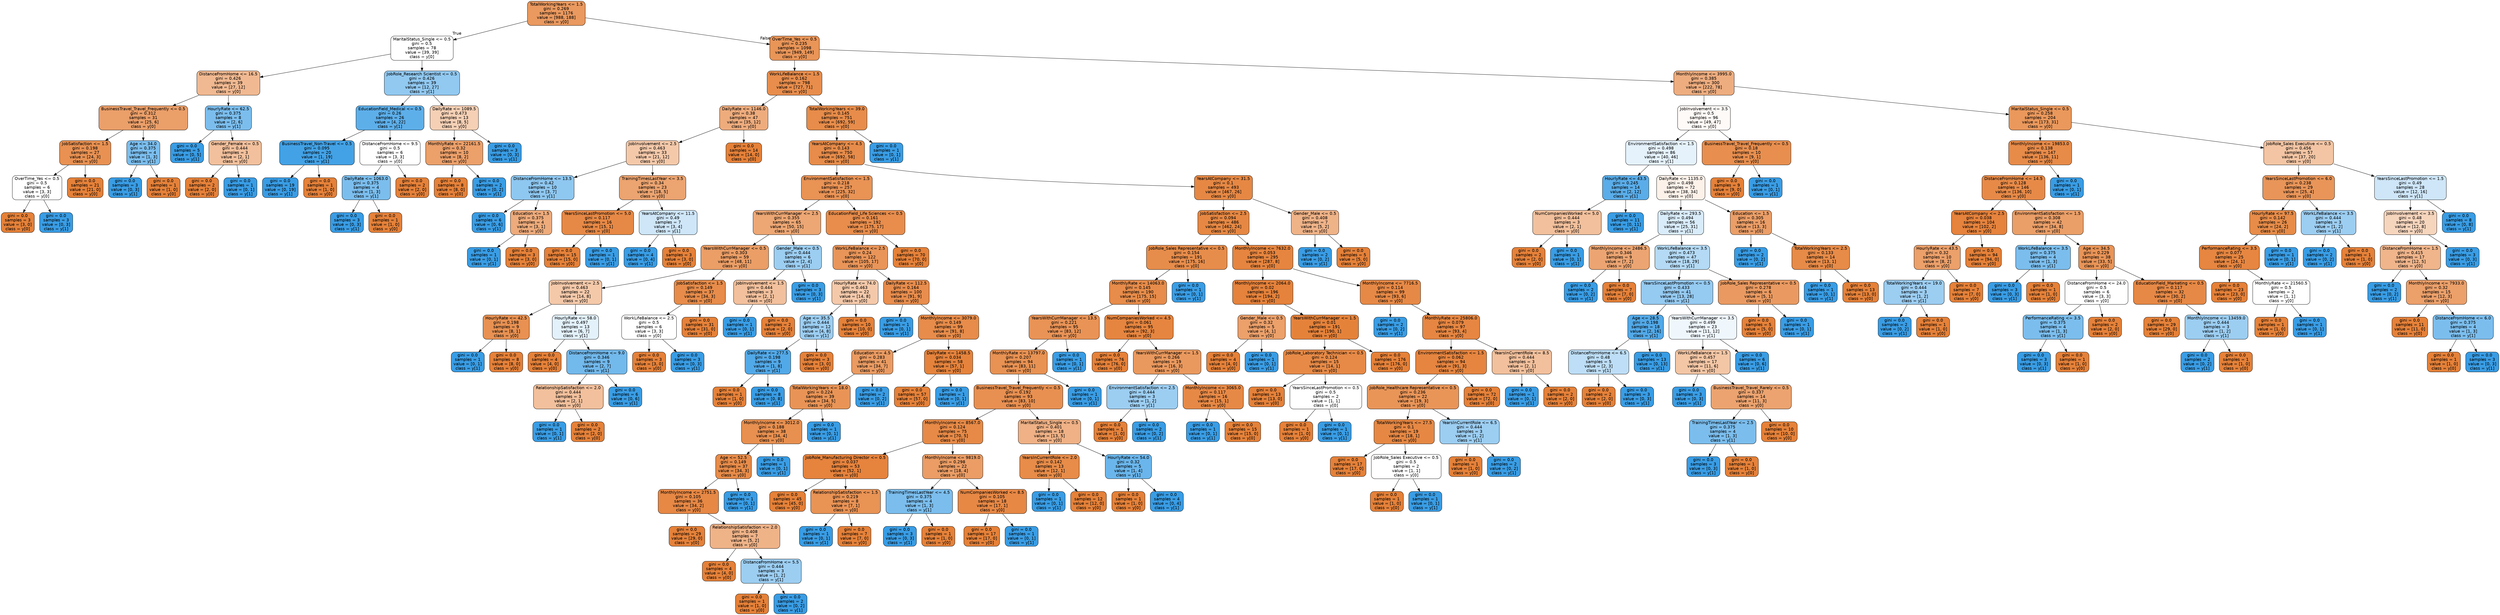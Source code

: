 digraph Tree {
node [shape=box, style="filled, rounded", color="black", fontname=helvetica] ;
edge [fontname=helvetica] ;
0 [label="TotalWorkingYears <= 1.5\ngini = 0.269\nsamples = 1176\nvalue = [988, 188]\nclass = y[0]", fillcolor="#ea995f"] ;
1 [label="MaritalStatus_Single <= 0.5\ngini = 0.5\nsamples = 78\nvalue = [39, 39]\nclass = y[0]", fillcolor="#ffffff"] ;
0 -> 1 [labeldistance=2.5, labelangle=45, headlabel="True"] ;
2 [label="DistanceFromHome <= 16.5\ngini = 0.426\nsamples = 39\nvalue = [27, 12]\nclass = y[0]", fillcolor="#f1b991"] ;
1 -> 2 ;
3 [label="BusinessTravel_Travel_Frequently <= 0.5\ngini = 0.312\nsamples = 31\nvalue = [25, 6]\nclass = y[0]", fillcolor="#eb9f69"] ;
2 -> 3 ;
4 [label="JobSatisfaction <= 1.5\ngini = 0.198\nsamples = 27\nvalue = [24, 3]\nclass = y[0]", fillcolor="#e89152"] ;
3 -> 4 ;
5 [label="OverTime_Yes <= 0.5\ngini = 0.5\nsamples = 6\nvalue = [3, 3]\nclass = y[0]", fillcolor="#ffffff"] ;
4 -> 5 ;
6 [label="gini = 0.0\nsamples = 3\nvalue = [3, 0]\nclass = y[0]", fillcolor="#e58139"] ;
5 -> 6 ;
7 [label="gini = 0.0\nsamples = 3\nvalue = [0, 3]\nclass = y[1]", fillcolor="#399de5"] ;
5 -> 7 ;
8 [label="gini = 0.0\nsamples = 21\nvalue = [21, 0]\nclass = y[0]", fillcolor="#e58139"] ;
4 -> 8 ;
9 [label="Age <= 34.0\ngini = 0.375\nsamples = 4\nvalue = [1, 3]\nclass = y[1]", fillcolor="#7bbeee"] ;
3 -> 9 ;
10 [label="gini = 0.0\nsamples = 3\nvalue = [0, 3]\nclass = y[1]", fillcolor="#399de5"] ;
9 -> 10 ;
11 [label="gini = 0.0\nsamples = 1\nvalue = [1, 0]\nclass = y[0]", fillcolor="#e58139"] ;
9 -> 11 ;
12 [label="HourlyRate <= 62.5\ngini = 0.375\nsamples = 8\nvalue = [2, 6]\nclass = y[1]", fillcolor="#7bbeee"] ;
2 -> 12 ;
13 [label="gini = 0.0\nsamples = 5\nvalue = [0, 5]\nclass = y[1]", fillcolor="#399de5"] ;
12 -> 13 ;
14 [label="Gender_Female <= 0.5\ngini = 0.444\nsamples = 3\nvalue = [2, 1]\nclass = y[0]", fillcolor="#f2c09c"] ;
12 -> 14 ;
15 [label="gini = 0.0\nsamples = 2\nvalue = [2, 0]\nclass = y[0]", fillcolor="#e58139"] ;
14 -> 15 ;
16 [label="gini = 0.0\nsamples = 1\nvalue = [0, 1]\nclass = y[1]", fillcolor="#399de5"] ;
14 -> 16 ;
17 [label="JobRole_Research Scientist <= 0.5\ngini = 0.426\nsamples = 39\nvalue = [12, 27]\nclass = y[1]", fillcolor="#91c9f1"] ;
1 -> 17 ;
18 [label="EducationField_Medical <= 0.5\ngini = 0.26\nsamples = 26\nvalue = [4, 22]\nclass = y[1]", fillcolor="#5dafea"] ;
17 -> 18 ;
19 [label="BusinessTravel_Non-Travel <= 0.5\ngini = 0.095\nsamples = 20\nvalue = [1, 19]\nclass = y[1]", fillcolor="#43a2e6"] ;
18 -> 19 ;
20 [label="gini = 0.0\nsamples = 19\nvalue = [0, 19]\nclass = y[1]", fillcolor="#399de5"] ;
19 -> 20 ;
21 [label="gini = 0.0\nsamples = 1\nvalue = [1, 0]\nclass = y[0]", fillcolor="#e58139"] ;
19 -> 21 ;
22 [label="DistanceFromHome <= 9.5\ngini = 0.5\nsamples = 6\nvalue = [3, 3]\nclass = y[0]", fillcolor="#ffffff"] ;
18 -> 22 ;
23 [label="DailyRate <= 1063.0\ngini = 0.375\nsamples = 4\nvalue = [1, 3]\nclass = y[1]", fillcolor="#7bbeee"] ;
22 -> 23 ;
24 [label="gini = 0.0\nsamples = 3\nvalue = [0, 3]\nclass = y[1]", fillcolor="#399de5"] ;
23 -> 24 ;
25 [label="gini = 0.0\nsamples = 1\nvalue = [1, 0]\nclass = y[0]", fillcolor="#e58139"] ;
23 -> 25 ;
26 [label="gini = 0.0\nsamples = 2\nvalue = [2, 0]\nclass = y[0]", fillcolor="#e58139"] ;
22 -> 26 ;
27 [label="DailyRate <= 1089.5\ngini = 0.473\nsamples = 13\nvalue = [8, 5]\nclass = y[0]", fillcolor="#f5d0b5"] ;
17 -> 27 ;
28 [label="MonthlyRate <= 22161.5\ngini = 0.32\nsamples = 10\nvalue = [8, 2]\nclass = y[0]", fillcolor="#eca06a"] ;
27 -> 28 ;
29 [label="gini = 0.0\nsamples = 8\nvalue = [8, 0]\nclass = y[0]", fillcolor="#e58139"] ;
28 -> 29 ;
30 [label="gini = 0.0\nsamples = 2\nvalue = [0, 2]\nclass = y[1]", fillcolor="#399de5"] ;
28 -> 30 ;
31 [label="gini = 0.0\nsamples = 3\nvalue = [0, 3]\nclass = y[1]", fillcolor="#399de5"] ;
27 -> 31 ;
32 [label="OverTime_Yes <= 0.5\ngini = 0.235\nsamples = 1098\nvalue = [949, 149]\nclass = y[0]", fillcolor="#e99558"] ;
0 -> 32 [labeldistance=2.5, labelangle=-45, headlabel="False"] ;
33 [label="WorkLifeBalance <= 1.5\ngini = 0.162\nsamples = 798\nvalue = [727, 71]\nclass = y[0]", fillcolor="#e88d4c"] ;
32 -> 33 ;
34 [label="DailyRate <= 1146.0\ngini = 0.38\nsamples = 47\nvalue = [35, 12]\nclass = y[0]", fillcolor="#eeac7d"] ;
33 -> 34 ;
35 [label="JobInvolvement <= 2.5\ngini = 0.463\nsamples = 33\nvalue = [21, 12]\nclass = y[0]", fillcolor="#f4c9aa"] ;
34 -> 35 ;
36 [label="DistanceFromHome <= 13.5\ngini = 0.42\nsamples = 10\nvalue = [3, 7]\nclass = y[1]", fillcolor="#8ec7f0"] ;
35 -> 36 ;
37 [label="gini = 0.0\nsamples = 6\nvalue = [0, 6]\nclass = y[1]", fillcolor="#399de5"] ;
36 -> 37 ;
38 [label="Education <= 1.5\ngini = 0.375\nsamples = 4\nvalue = [3, 1]\nclass = y[0]", fillcolor="#eeab7b"] ;
36 -> 38 ;
39 [label="gini = 0.0\nsamples = 1\nvalue = [0, 1]\nclass = y[1]", fillcolor="#399de5"] ;
38 -> 39 ;
40 [label="gini = 0.0\nsamples = 3\nvalue = [3, 0]\nclass = y[0]", fillcolor="#e58139"] ;
38 -> 40 ;
41 [label="TrainingTimesLastYear <= 3.5\ngini = 0.34\nsamples = 23\nvalue = [18, 5]\nclass = y[0]", fillcolor="#eca470"] ;
35 -> 41 ;
42 [label="YearsSinceLastPromotion <= 5.0\ngini = 0.117\nsamples = 16\nvalue = [15, 1]\nclass = y[0]", fillcolor="#e78946"] ;
41 -> 42 ;
43 [label="gini = 0.0\nsamples = 15\nvalue = [15, 0]\nclass = y[0]", fillcolor="#e58139"] ;
42 -> 43 ;
44 [label="gini = 0.0\nsamples = 1\nvalue = [0, 1]\nclass = y[1]", fillcolor="#399de5"] ;
42 -> 44 ;
45 [label="YearsAtCompany <= 11.5\ngini = 0.49\nsamples = 7\nvalue = [3, 4]\nclass = y[1]", fillcolor="#cee6f8"] ;
41 -> 45 ;
46 [label="gini = 0.0\nsamples = 4\nvalue = [0, 4]\nclass = y[1]", fillcolor="#399de5"] ;
45 -> 46 ;
47 [label="gini = 0.0\nsamples = 3\nvalue = [3, 0]\nclass = y[0]", fillcolor="#e58139"] ;
45 -> 47 ;
48 [label="gini = 0.0\nsamples = 14\nvalue = [14, 0]\nclass = y[0]", fillcolor="#e58139"] ;
34 -> 48 ;
49 [label="TotalWorkingYears <= 39.0\ngini = 0.145\nsamples = 751\nvalue = [692, 59]\nclass = y[0]", fillcolor="#e78c4a"] ;
33 -> 49 ;
50 [label="YearsAtCompany <= 4.5\ngini = 0.143\nsamples = 750\nvalue = [692, 58]\nclass = y[0]", fillcolor="#e78c4a"] ;
49 -> 50 ;
51 [label="EnvironmentSatisfaction <= 1.5\ngini = 0.218\nsamples = 257\nvalue = [225, 32]\nclass = y[0]", fillcolor="#e99355"] ;
50 -> 51 ;
52 [label="YearsWithCurrManager <= 2.5\ngini = 0.355\nsamples = 65\nvalue = [50, 15]\nclass = y[0]", fillcolor="#eda774"] ;
51 -> 52 ;
53 [label="YearsWithCurrManager <= 0.5\ngini = 0.303\nsamples = 59\nvalue = [48, 11]\nclass = y[0]", fillcolor="#eb9e66"] ;
52 -> 53 ;
54 [label="JobInvolvement <= 2.5\ngini = 0.463\nsamples = 22\nvalue = [14, 8]\nclass = y[0]", fillcolor="#f4c9aa"] ;
53 -> 54 ;
55 [label="HourlyRate <= 42.5\ngini = 0.198\nsamples = 9\nvalue = [8, 1]\nclass = y[0]", fillcolor="#e89152"] ;
54 -> 55 ;
56 [label="gini = 0.0\nsamples = 1\nvalue = [0, 1]\nclass = y[1]", fillcolor="#399de5"] ;
55 -> 56 ;
57 [label="gini = 0.0\nsamples = 8\nvalue = [8, 0]\nclass = y[0]", fillcolor="#e58139"] ;
55 -> 57 ;
58 [label="HourlyRate <= 58.0\ngini = 0.497\nsamples = 13\nvalue = [6, 7]\nclass = y[1]", fillcolor="#e3f1fb"] ;
54 -> 58 ;
59 [label="gini = 0.0\nsamples = 4\nvalue = [4, 0]\nclass = y[0]", fillcolor="#e58139"] ;
58 -> 59 ;
60 [label="DistanceFromHome <= 9.0\ngini = 0.346\nsamples = 9\nvalue = [2, 7]\nclass = y[1]", fillcolor="#72b9ec"] ;
58 -> 60 ;
61 [label="RelationshipSatisfaction <= 2.0\ngini = 0.444\nsamples = 3\nvalue = [2, 1]\nclass = y[0]", fillcolor="#f2c09c"] ;
60 -> 61 ;
62 [label="gini = 0.0\nsamples = 1\nvalue = [0, 1]\nclass = y[1]", fillcolor="#399de5"] ;
61 -> 62 ;
63 [label="gini = 0.0\nsamples = 2\nvalue = [2, 0]\nclass = y[0]", fillcolor="#e58139"] ;
61 -> 63 ;
64 [label="gini = 0.0\nsamples = 6\nvalue = [0, 6]\nclass = y[1]", fillcolor="#399de5"] ;
60 -> 64 ;
65 [label="JobSatisfaction <= 1.5\ngini = 0.149\nsamples = 37\nvalue = [34, 3]\nclass = y[0]", fillcolor="#e78c4a"] ;
53 -> 65 ;
66 [label="WorkLifeBalance <= 2.5\ngini = 0.5\nsamples = 6\nvalue = [3, 3]\nclass = y[0]", fillcolor="#ffffff"] ;
65 -> 66 ;
67 [label="gini = 0.0\nsamples = 3\nvalue = [3, 0]\nclass = y[0]", fillcolor="#e58139"] ;
66 -> 67 ;
68 [label="gini = 0.0\nsamples = 3\nvalue = [0, 3]\nclass = y[1]", fillcolor="#399de5"] ;
66 -> 68 ;
69 [label="gini = 0.0\nsamples = 31\nvalue = [31, 0]\nclass = y[0]", fillcolor="#e58139"] ;
65 -> 69 ;
70 [label="Gender_Male <= 0.5\ngini = 0.444\nsamples = 6\nvalue = [2, 4]\nclass = y[1]", fillcolor="#9ccef2"] ;
52 -> 70 ;
71 [label="JobInvolvement <= 1.5\ngini = 0.444\nsamples = 3\nvalue = [2, 1]\nclass = y[0]", fillcolor="#f2c09c"] ;
70 -> 71 ;
72 [label="gini = 0.0\nsamples = 1\nvalue = [0, 1]\nclass = y[1]", fillcolor="#399de5"] ;
71 -> 72 ;
73 [label="gini = 0.0\nsamples = 2\nvalue = [2, 0]\nclass = y[0]", fillcolor="#e58139"] ;
71 -> 73 ;
74 [label="gini = 0.0\nsamples = 3\nvalue = [0, 3]\nclass = y[1]", fillcolor="#399de5"] ;
70 -> 74 ;
75 [label="EducationField_Life Sciences <= 0.5\ngini = 0.161\nsamples = 192\nvalue = [175, 17]\nclass = y[0]", fillcolor="#e88d4c"] ;
51 -> 75 ;
76 [label="WorkLifeBalance <= 2.5\ngini = 0.24\nsamples = 122\nvalue = [105, 17]\nclass = y[0]", fillcolor="#e99559"] ;
75 -> 76 ;
77 [label="HourlyRate <= 74.0\ngini = 0.463\nsamples = 22\nvalue = [14, 8]\nclass = y[0]", fillcolor="#f4c9aa"] ;
76 -> 77 ;
78 [label="Age <= 35.5\ngini = 0.444\nsamples = 12\nvalue = [4, 8]\nclass = y[1]", fillcolor="#9ccef2"] ;
77 -> 78 ;
79 [label="DailyRate <= 277.5\ngini = 0.198\nsamples = 9\nvalue = [1, 8]\nclass = y[1]", fillcolor="#52a9e8"] ;
78 -> 79 ;
80 [label="gini = 0.0\nsamples = 1\nvalue = [1, 0]\nclass = y[0]", fillcolor="#e58139"] ;
79 -> 80 ;
81 [label="gini = 0.0\nsamples = 8\nvalue = [0, 8]\nclass = y[1]", fillcolor="#399de5"] ;
79 -> 81 ;
82 [label="gini = 0.0\nsamples = 3\nvalue = [3, 0]\nclass = y[0]", fillcolor="#e58139"] ;
78 -> 82 ;
83 [label="gini = 0.0\nsamples = 10\nvalue = [10, 0]\nclass = y[0]", fillcolor="#e58139"] ;
77 -> 83 ;
84 [label="DailyRate <= 112.5\ngini = 0.164\nsamples = 100\nvalue = [91, 9]\nclass = y[0]", fillcolor="#e88d4d"] ;
76 -> 84 ;
85 [label="gini = 0.0\nsamples = 1\nvalue = [0, 1]\nclass = y[1]", fillcolor="#399de5"] ;
84 -> 85 ;
86 [label="MonthlyIncome <= 3079.0\ngini = 0.149\nsamples = 99\nvalue = [91, 8]\nclass = y[0]", fillcolor="#e78c4a"] ;
84 -> 86 ;
87 [label="Education <= 4.5\ngini = 0.283\nsamples = 41\nvalue = [34, 7]\nclass = y[0]", fillcolor="#ea9b62"] ;
86 -> 87 ;
88 [label="TotalWorkingYears <= 18.0\ngini = 0.224\nsamples = 39\nvalue = [34, 5]\nclass = y[0]", fillcolor="#e99456"] ;
87 -> 88 ;
89 [label="MonthlyIncome <= 3012.0\ngini = 0.188\nsamples = 38\nvalue = [34, 4]\nclass = y[0]", fillcolor="#e89050"] ;
88 -> 89 ;
90 [label="Age <= 52.5\ngini = 0.149\nsamples = 37\nvalue = [34, 3]\nclass = y[0]", fillcolor="#e78c4a"] ;
89 -> 90 ;
91 [label="MonthlyIncome <= 2751.5\ngini = 0.105\nsamples = 36\nvalue = [34, 2]\nclass = y[0]", fillcolor="#e78845"] ;
90 -> 91 ;
92 [label="gini = 0.0\nsamples = 29\nvalue = [29, 0]\nclass = y[0]", fillcolor="#e58139"] ;
91 -> 92 ;
93 [label="RelationshipSatisfaction <= 2.0\ngini = 0.408\nsamples = 7\nvalue = [5, 2]\nclass = y[0]", fillcolor="#efb388"] ;
91 -> 93 ;
94 [label="gini = 0.0\nsamples = 4\nvalue = [4, 0]\nclass = y[0]", fillcolor="#e58139"] ;
93 -> 94 ;
95 [label="DistanceFromHome <= 5.5\ngini = 0.444\nsamples = 3\nvalue = [1, 2]\nclass = y[1]", fillcolor="#9ccef2"] ;
93 -> 95 ;
96 [label="gini = 0.0\nsamples = 1\nvalue = [1, 0]\nclass = y[0]", fillcolor="#e58139"] ;
95 -> 96 ;
97 [label="gini = 0.0\nsamples = 2\nvalue = [0, 2]\nclass = y[1]", fillcolor="#399de5"] ;
95 -> 97 ;
98 [label="gini = 0.0\nsamples = 1\nvalue = [0, 1]\nclass = y[1]", fillcolor="#399de5"] ;
90 -> 98 ;
99 [label="gini = 0.0\nsamples = 1\nvalue = [0, 1]\nclass = y[1]", fillcolor="#399de5"] ;
89 -> 99 ;
100 [label="gini = 0.0\nsamples = 1\nvalue = [0, 1]\nclass = y[1]", fillcolor="#399de5"] ;
88 -> 100 ;
101 [label="gini = 0.0\nsamples = 2\nvalue = [0, 2]\nclass = y[1]", fillcolor="#399de5"] ;
87 -> 101 ;
102 [label="DailyRate <= 1458.5\ngini = 0.034\nsamples = 58\nvalue = [57, 1]\nclass = y[0]", fillcolor="#e5833c"] ;
86 -> 102 ;
103 [label="gini = 0.0\nsamples = 57\nvalue = [57, 0]\nclass = y[0]", fillcolor="#e58139"] ;
102 -> 103 ;
104 [label="gini = 0.0\nsamples = 1\nvalue = [0, 1]\nclass = y[1]", fillcolor="#399de5"] ;
102 -> 104 ;
105 [label="gini = 0.0\nsamples = 70\nvalue = [70, 0]\nclass = y[0]", fillcolor="#e58139"] ;
75 -> 105 ;
106 [label="YearsAtCompany <= 31.5\ngini = 0.1\nsamples = 493\nvalue = [467, 26]\nclass = y[0]", fillcolor="#e68844"] ;
50 -> 106 ;
107 [label="JobSatisfaction <= 2.5\ngini = 0.094\nsamples = 486\nvalue = [462, 24]\nclass = y[0]", fillcolor="#e68843"] ;
106 -> 107 ;
108 [label="JobRole_Sales Representative <= 0.5\ngini = 0.154\nsamples = 191\nvalue = [175, 16]\nclass = y[0]", fillcolor="#e78d4b"] ;
107 -> 108 ;
109 [label="MonthlyRate <= 14063.0\ngini = 0.145\nsamples = 190\nvalue = [175, 15]\nclass = y[0]", fillcolor="#e78c4a"] ;
108 -> 109 ;
110 [label="YearsWithCurrManager <= 13.5\ngini = 0.221\nsamples = 95\nvalue = [83, 12]\nclass = y[0]", fillcolor="#e99356"] ;
109 -> 110 ;
111 [label="MonthlyRate <= 13797.0\ngini = 0.207\nsamples = 94\nvalue = [83, 11]\nclass = y[0]", fillcolor="#e89253"] ;
110 -> 111 ;
112 [label="BusinessTravel_Travel_Frequently <= 0.5\ngini = 0.192\nsamples = 93\nvalue = [83, 10]\nclass = y[0]", fillcolor="#e89051"] ;
111 -> 112 ;
113 [label="MonthlyIncome <= 8567.0\ngini = 0.124\nsamples = 75\nvalue = [70, 5]\nclass = y[0]", fillcolor="#e78a47"] ;
112 -> 113 ;
114 [label="JobRole_Manufacturing Director <= 0.5\ngini = 0.037\nsamples = 53\nvalue = [52, 1]\nclass = y[0]", fillcolor="#e6833d"] ;
113 -> 114 ;
115 [label="gini = 0.0\nsamples = 45\nvalue = [45, 0]\nclass = y[0]", fillcolor="#e58139"] ;
114 -> 115 ;
116 [label="RelationshipSatisfaction <= 1.5\ngini = 0.219\nsamples = 8\nvalue = [7, 1]\nclass = y[0]", fillcolor="#e99355"] ;
114 -> 116 ;
117 [label="gini = 0.0\nsamples = 1\nvalue = [0, 1]\nclass = y[1]", fillcolor="#399de5"] ;
116 -> 117 ;
118 [label="gini = 0.0\nsamples = 7\nvalue = [7, 0]\nclass = y[0]", fillcolor="#e58139"] ;
116 -> 118 ;
119 [label="MonthlyIncome <= 9819.0\ngini = 0.298\nsamples = 22\nvalue = [18, 4]\nclass = y[0]", fillcolor="#eb9d65"] ;
113 -> 119 ;
120 [label="TrainingTimesLastYear <= 4.5\ngini = 0.375\nsamples = 4\nvalue = [1, 3]\nclass = y[1]", fillcolor="#7bbeee"] ;
119 -> 120 ;
121 [label="gini = 0.0\nsamples = 3\nvalue = [0, 3]\nclass = y[1]", fillcolor="#399de5"] ;
120 -> 121 ;
122 [label="gini = 0.0\nsamples = 1\nvalue = [1, 0]\nclass = y[0]", fillcolor="#e58139"] ;
120 -> 122 ;
123 [label="NumCompaniesWorked <= 8.5\ngini = 0.105\nsamples = 18\nvalue = [17, 1]\nclass = y[0]", fillcolor="#e78845"] ;
119 -> 123 ;
124 [label="gini = 0.0\nsamples = 17\nvalue = [17, 0]\nclass = y[0]", fillcolor="#e58139"] ;
123 -> 124 ;
125 [label="gini = 0.0\nsamples = 1\nvalue = [0, 1]\nclass = y[1]", fillcolor="#399de5"] ;
123 -> 125 ;
126 [label="MaritalStatus_Single <= 0.5\ngini = 0.401\nsamples = 18\nvalue = [13, 5]\nclass = y[0]", fillcolor="#efb185"] ;
112 -> 126 ;
127 [label="YearsInCurrentRole <= 2.0\ngini = 0.142\nsamples = 13\nvalue = [12, 1]\nclass = y[0]", fillcolor="#e78c49"] ;
126 -> 127 ;
128 [label="gini = 0.0\nsamples = 1\nvalue = [0, 1]\nclass = y[1]", fillcolor="#399de5"] ;
127 -> 128 ;
129 [label="gini = 0.0\nsamples = 12\nvalue = [12, 0]\nclass = y[0]", fillcolor="#e58139"] ;
127 -> 129 ;
130 [label="HourlyRate <= 54.0\ngini = 0.32\nsamples = 5\nvalue = [1, 4]\nclass = y[1]", fillcolor="#6ab6ec"] ;
126 -> 130 ;
131 [label="gini = 0.0\nsamples = 1\nvalue = [1, 0]\nclass = y[0]", fillcolor="#e58139"] ;
130 -> 131 ;
132 [label="gini = 0.0\nsamples = 4\nvalue = [0, 4]\nclass = y[1]", fillcolor="#399de5"] ;
130 -> 132 ;
133 [label="gini = 0.0\nsamples = 1\nvalue = [0, 1]\nclass = y[1]", fillcolor="#399de5"] ;
111 -> 133 ;
134 [label="gini = 0.0\nsamples = 1\nvalue = [0, 1]\nclass = y[1]", fillcolor="#399de5"] ;
110 -> 134 ;
135 [label="NumCompaniesWorked <= 4.5\ngini = 0.061\nsamples = 95\nvalue = [92, 3]\nclass = y[0]", fillcolor="#e6853f"] ;
109 -> 135 ;
136 [label="gini = 0.0\nsamples = 76\nvalue = [76, 0]\nclass = y[0]", fillcolor="#e58139"] ;
135 -> 136 ;
137 [label="YearsWithCurrManager <= 1.5\ngini = 0.266\nsamples = 19\nvalue = [16, 3]\nclass = y[0]", fillcolor="#ea995e"] ;
135 -> 137 ;
138 [label="EnvironmentSatisfaction <= 2.5\ngini = 0.444\nsamples = 3\nvalue = [1, 2]\nclass = y[1]", fillcolor="#9ccef2"] ;
137 -> 138 ;
139 [label="gini = 0.0\nsamples = 1\nvalue = [1, 0]\nclass = y[0]", fillcolor="#e58139"] ;
138 -> 139 ;
140 [label="gini = 0.0\nsamples = 2\nvalue = [0, 2]\nclass = y[1]", fillcolor="#399de5"] ;
138 -> 140 ;
141 [label="MonthlyIncome <= 3065.0\ngini = 0.117\nsamples = 16\nvalue = [15, 1]\nclass = y[0]", fillcolor="#e78946"] ;
137 -> 141 ;
142 [label="gini = 0.0\nsamples = 1\nvalue = [0, 1]\nclass = y[1]", fillcolor="#399de5"] ;
141 -> 142 ;
143 [label="gini = 0.0\nsamples = 15\nvalue = [15, 0]\nclass = y[0]", fillcolor="#e58139"] ;
141 -> 143 ;
144 [label="gini = 0.0\nsamples = 1\nvalue = [0, 1]\nclass = y[1]", fillcolor="#399de5"] ;
108 -> 144 ;
145 [label="MonthlyIncome <= 7632.0\ngini = 0.053\nsamples = 295\nvalue = [287, 8]\nclass = y[0]", fillcolor="#e6853f"] ;
107 -> 145 ;
146 [label="MonthlyIncome <= 2064.0\ngini = 0.02\nsamples = 196\nvalue = [194, 2]\nclass = y[0]", fillcolor="#e5823b"] ;
145 -> 146 ;
147 [label="Gender_Male <= 0.5\ngini = 0.32\nsamples = 5\nvalue = [4, 1]\nclass = y[0]", fillcolor="#eca06a"] ;
146 -> 147 ;
148 [label="gini = 0.0\nsamples = 4\nvalue = [4, 0]\nclass = y[0]", fillcolor="#e58139"] ;
147 -> 148 ;
149 [label="gini = 0.0\nsamples = 1\nvalue = [0, 1]\nclass = y[1]", fillcolor="#399de5"] ;
147 -> 149 ;
150 [label="YearsWithCurrManager <= 1.5\ngini = 0.01\nsamples = 191\nvalue = [190, 1]\nclass = y[0]", fillcolor="#e5823a"] ;
146 -> 150 ;
151 [label="JobRole_Laboratory Technician <= 0.5\ngini = 0.124\nsamples = 15\nvalue = [14, 1]\nclass = y[0]", fillcolor="#e78a47"] ;
150 -> 151 ;
152 [label="gini = 0.0\nsamples = 13\nvalue = [13, 0]\nclass = y[0]", fillcolor="#e58139"] ;
151 -> 152 ;
153 [label="YearsSinceLastPromotion <= 0.5\ngini = 0.5\nsamples = 2\nvalue = [1, 1]\nclass = y[0]", fillcolor="#ffffff"] ;
151 -> 153 ;
154 [label="gini = 0.0\nsamples = 1\nvalue = [1, 0]\nclass = y[0]", fillcolor="#e58139"] ;
153 -> 154 ;
155 [label="gini = 0.0\nsamples = 1\nvalue = [0, 1]\nclass = y[1]", fillcolor="#399de5"] ;
153 -> 155 ;
156 [label="gini = 0.0\nsamples = 176\nvalue = [176, 0]\nclass = y[0]", fillcolor="#e58139"] ;
150 -> 156 ;
157 [label="MonthlyIncome <= 7716.5\ngini = 0.114\nsamples = 99\nvalue = [93, 6]\nclass = y[0]", fillcolor="#e78946"] ;
145 -> 157 ;
158 [label="gini = 0.0\nsamples = 2\nvalue = [0, 2]\nclass = y[1]", fillcolor="#399de5"] ;
157 -> 158 ;
159 [label="MonthlyRate <= 25806.0\ngini = 0.079\nsamples = 97\nvalue = [93, 4]\nclass = y[0]", fillcolor="#e68642"] ;
157 -> 159 ;
160 [label="EnvironmentSatisfaction <= 1.5\ngini = 0.062\nsamples = 94\nvalue = [91, 3]\nclass = y[0]", fillcolor="#e68540"] ;
159 -> 160 ;
161 [label="JobRole_Healthcare Representative <= 0.5\ngini = 0.236\nsamples = 22\nvalue = [19, 3]\nclass = y[0]", fillcolor="#e99558"] ;
160 -> 161 ;
162 [label="TotalWorkingYears <= 27.5\ngini = 0.1\nsamples = 19\nvalue = [18, 1]\nclass = y[0]", fillcolor="#e68844"] ;
161 -> 162 ;
163 [label="gini = 0.0\nsamples = 17\nvalue = [17, 0]\nclass = y[0]", fillcolor="#e58139"] ;
162 -> 163 ;
164 [label="JobRole_Sales Executive <= 0.5\ngini = 0.5\nsamples = 2\nvalue = [1, 1]\nclass = y[0]", fillcolor="#ffffff"] ;
162 -> 164 ;
165 [label="gini = 0.0\nsamples = 1\nvalue = [1, 0]\nclass = y[0]", fillcolor="#e58139"] ;
164 -> 165 ;
166 [label="gini = 0.0\nsamples = 1\nvalue = [0, 1]\nclass = y[1]", fillcolor="#399de5"] ;
164 -> 166 ;
167 [label="YearsInCurrentRole <= 6.5\ngini = 0.444\nsamples = 3\nvalue = [1, 2]\nclass = y[1]", fillcolor="#9ccef2"] ;
161 -> 167 ;
168 [label="gini = 0.0\nsamples = 1\nvalue = [1, 0]\nclass = y[0]", fillcolor="#e58139"] ;
167 -> 168 ;
169 [label="gini = 0.0\nsamples = 2\nvalue = [0, 2]\nclass = y[1]", fillcolor="#399de5"] ;
167 -> 169 ;
170 [label="gini = 0.0\nsamples = 72\nvalue = [72, 0]\nclass = y[0]", fillcolor="#e58139"] ;
160 -> 170 ;
171 [label="YearsInCurrentRole <= 8.5\ngini = 0.444\nsamples = 3\nvalue = [2, 1]\nclass = y[0]", fillcolor="#f2c09c"] ;
159 -> 171 ;
172 [label="gini = 0.0\nsamples = 1\nvalue = [0, 1]\nclass = y[1]", fillcolor="#399de5"] ;
171 -> 172 ;
173 [label="gini = 0.0\nsamples = 2\nvalue = [2, 0]\nclass = y[0]", fillcolor="#e58139"] ;
171 -> 173 ;
174 [label="Gender_Male <= 0.5\ngini = 0.408\nsamples = 7\nvalue = [5, 2]\nclass = y[0]", fillcolor="#efb388"] ;
106 -> 174 ;
175 [label="gini = 0.0\nsamples = 2\nvalue = [0, 2]\nclass = y[1]", fillcolor="#399de5"] ;
174 -> 175 ;
176 [label="gini = 0.0\nsamples = 5\nvalue = [5, 0]\nclass = y[0]", fillcolor="#e58139"] ;
174 -> 176 ;
177 [label="gini = 0.0\nsamples = 1\nvalue = [0, 1]\nclass = y[1]", fillcolor="#399de5"] ;
49 -> 177 ;
178 [label="MonthlyIncome <= 3995.0\ngini = 0.385\nsamples = 300\nvalue = [222, 78]\nclass = y[0]", fillcolor="#eead7f"] ;
32 -> 178 ;
179 [label="JobInvolvement <= 3.5\ngini = 0.5\nsamples = 96\nvalue = [49, 47]\nclass = y[0]", fillcolor="#fefaf7"] ;
178 -> 179 ;
180 [label="EnvironmentSatisfaction <= 1.5\ngini = 0.498\nsamples = 86\nvalue = [40, 46]\nclass = y[1]", fillcolor="#e5f2fc"] ;
179 -> 180 ;
181 [label="HourlyRate <= 43.5\ngini = 0.245\nsamples = 14\nvalue = [2, 12]\nclass = y[1]", fillcolor="#5aade9"] ;
180 -> 181 ;
182 [label="NumCompaniesWorked <= 5.0\ngini = 0.444\nsamples = 3\nvalue = [2, 1]\nclass = y[0]", fillcolor="#f2c09c"] ;
181 -> 182 ;
183 [label="gini = 0.0\nsamples = 2\nvalue = [2, 0]\nclass = y[0]", fillcolor="#e58139"] ;
182 -> 183 ;
184 [label="gini = 0.0\nsamples = 1\nvalue = [0, 1]\nclass = y[1]", fillcolor="#399de5"] ;
182 -> 184 ;
185 [label="gini = 0.0\nsamples = 11\nvalue = [0, 11]\nclass = y[1]", fillcolor="#399de5"] ;
181 -> 185 ;
186 [label="DailyRate <= 1135.0\ngini = 0.498\nsamples = 72\nvalue = [38, 34]\nclass = y[0]", fillcolor="#fcf2ea"] ;
180 -> 186 ;
187 [label="DailyRate <= 293.5\ngini = 0.494\nsamples = 56\nvalue = [25, 31]\nclass = y[1]", fillcolor="#d9ecfa"] ;
186 -> 187 ;
188 [label="MonthlyIncome <= 2486.5\ngini = 0.346\nsamples = 9\nvalue = [7, 2]\nclass = y[0]", fillcolor="#eca572"] ;
187 -> 188 ;
189 [label="gini = 0.0\nsamples = 2\nvalue = [0, 2]\nclass = y[1]", fillcolor="#399de5"] ;
188 -> 189 ;
190 [label="gini = 0.0\nsamples = 7\nvalue = [7, 0]\nclass = y[0]", fillcolor="#e58139"] ;
188 -> 190 ;
191 [label="WorkLifeBalance <= 3.5\ngini = 0.473\nsamples = 47\nvalue = [18, 29]\nclass = y[1]", fillcolor="#b4daf5"] ;
187 -> 191 ;
192 [label="YearsSinceLastPromotion <= 0.5\ngini = 0.433\nsamples = 41\nvalue = [13, 28]\nclass = y[1]", fillcolor="#95caf1"] ;
191 -> 192 ;
193 [label="Age <= 28.5\ngini = 0.198\nsamples = 18\nvalue = [2, 16]\nclass = y[1]", fillcolor="#52a9e8"] ;
192 -> 193 ;
194 [label="DistanceFromHome <= 6.5\ngini = 0.48\nsamples = 5\nvalue = [2, 3]\nclass = y[1]", fillcolor="#bddef6"] ;
193 -> 194 ;
195 [label="gini = 0.0\nsamples = 2\nvalue = [2, 0]\nclass = y[0]", fillcolor="#e58139"] ;
194 -> 195 ;
196 [label="gini = 0.0\nsamples = 3\nvalue = [0, 3]\nclass = y[1]", fillcolor="#399de5"] ;
194 -> 196 ;
197 [label="gini = 0.0\nsamples = 13\nvalue = [0, 13]\nclass = y[1]", fillcolor="#399de5"] ;
193 -> 197 ;
198 [label="YearsWithCurrManager <= 3.5\ngini = 0.499\nsamples = 23\nvalue = [11, 12]\nclass = y[1]", fillcolor="#eff7fd"] ;
192 -> 198 ;
199 [label="WorkLifeBalance <= 1.5\ngini = 0.457\nsamples = 17\nvalue = [11, 6]\nclass = y[0]", fillcolor="#f3c6a5"] ;
198 -> 199 ;
200 [label="gini = 0.0\nsamples = 3\nvalue = [0, 3]\nclass = y[1]", fillcolor="#399de5"] ;
199 -> 200 ;
201 [label="BusinessTravel_Travel_Rarely <= 0.5\ngini = 0.337\nsamples = 14\nvalue = [11, 3]\nclass = y[0]", fillcolor="#eca36f"] ;
199 -> 201 ;
202 [label="TrainingTimesLastYear <= 2.5\ngini = 0.375\nsamples = 4\nvalue = [1, 3]\nclass = y[1]", fillcolor="#7bbeee"] ;
201 -> 202 ;
203 [label="gini = 0.0\nsamples = 3\nvalue = [0, 3]\nclass = y[1]", fillcolor="#399de5"] ;
202 -> 203 ;
204 [label="gini = 0.0\nsamples = 1\nvalue = [1, 0]\nclass = y[0]", fillcolor="#e58139"] ;
202 -> 204 ;
205 [label="gini = 0.0\nsamples = 10\nvalue = [10, 0]\nclass = y[0]", fillcolor="#e58139"] ;
201 -> 205 ;
206 [label="gini = 0.0\nsamples = 6\nvalue = [0, 6]\nclass = y[1]", fillcolor="#399de5"] ;
198 -> 206 ;
207 [label="JobRole_Sales Representative <= 0.5\ngini = 0.278\nsamples = 6\nvalue = [5, 1]\nclass = y[0]", fillcolor="#ea9a61"] ;
191 -> 207 ;
208 [label="gini = 0.0\nsamples = 5\nvalue = [5, 0]\nclass = y[0]", fillcolor="#e58139"] ;
207 -> 208 ;
209 [label="gini = 0.0\nsamples = 1\nvalue = [0, 1]\nclass = y[1]", fillcolor="#399de5"] ;
207 -> 209 ;
210 [label="Education <= 1.5\ngini = 0.305\nsamples = 16\nvalue = [13, 3]\nclass = y[0]", fillcolor="#eb9e67"] ;
186 -> 210 ;
211 [label="gini = 0.0\nsamples = 2\nvalue = [0, 2]\nclass = y[1]", fillcolor="#399de5"] ;
210 -> 211 ;
212 [label="TotalWorkingYears <= 2.5\ngini = 0.133\nsamples = 14\nvalue = [13, 1]\nclass = y[0]", fillcolor="#e78b48"] ;
210 -> 212 ;
213 [label="gini = 0.0\nsamples = 1\nvalue = [0, 1]\nclass = y[1]", fillcolor="#399de5"] ;
212 -> 213 ;
214 [label="gini = 0.0\nsamples = 13\nvalue = [13, 0]\nclass = y[0]", fillcolor="#e58139"] ;
212 -> 214 ;
215 [label="BusinessTravel_Travel_Frequently <= 0.5\ngini = 0.18\nsamples = 10\nvalue = [9, 1]\nclass = y[0]", fillcolor="#e88f4f"] ;
179 -> 215 ;
216 [label="gini = 0.0\nsamples = 9\nvalue = [9, 0]\nclass = y[0]", fillcolor="#e58139"] ;
215 -> 216 ;
217 [label="gini = 0.0\nsamples = 1\nvalue = [0, 1]\nclass = y[1]", fillcolor="#399de5"] ;
215 -> 217 ;
218 [label="MaritalStatus_Single <= 0.5\ngini = 0.258\nsamples = 204\nvalue = [173, 31]\nclass = y[0]", fillcolor="#ea985c"] ;
178 -> 218 ;
219 [label="MonthlyIncome <= 19853.0\ngini = 0.138\nsamples = 147\nvalue = [136, 11]\nclass = y[0]", fillcolor="#e78b49"] ;
218 -> 219 ;
220 [label="DistanceFromHome <= 14.5\ngini = 0.128\nsamples = 146\nvalue = [136, 10]\nclass = y[0]", fillcolor="#e78a48"] ;
219 -> 220 ;
221 [label="YearsAtCompany <= 2.5\ngini = 0.038\nsamples = 104\nvalue = [102, 2]\nclass = y[0]", fillcolor="#e6833d"] ;
220 -> 221 ;
222 [label="HourlyRate <= 43.5\ngini = 0.32\nsamples = 10\nvalue = [8, 2]\nclass = y[0]", fillcolor="#eca06a"] ;
221 -> 222 ;
223 [label="TotalWorkingYears <= 19.0\ngini = 0.444\nsamples = 3\nvalue = [1, 2]\nclass = y[1]", fillcolor="#9ccef2"] ;
222 -> 223 ;
224 [label="gini = 0.0\nsamples = 2\nvalue = [0, 2]\nclass = y[1]", fillcolor="#399de5"] ;
223 -> 224 ;
225 [label="gini = 0.0\nsamples = 1\nvalue = [1, 0]\nclass = y[0]", fillcolor="#e58139"] ;
223 -> 225 ;
226 [label="gini = 0.0\nsamples = 7\nvalue = [7, 0]\nclass = y[0]", fillcolor="#e58139"] ;
222 -> 226 ;
227 [label="gini = 0.0\nsamples = 94\nvalue = [94, 0]\nclass = y[0]", fillcolor="#e58139"] ;
221 -> 227 ;
228 [label="EnvironmentSatisfaction <= 1.5\ngini = 0.308\nsamples = 42\nvalue = [34, 8]\nclass = y[0]", fillcolor="#eb9f68"] ;
220 -> 228 ;
229 [label="WorkLifeBalance <= 3.5\ngini = 0.375\nsamples = 4\nvalue = [1, 3]\nclass = y[1]", fillcolor="#7bbeee"] ;
228 -> 229 ;
230 [label="gini = 0.0\nsamples = 3\nvalue = [0, 3]\nclass = y[1]", fillcolor="#399de5"] ;
229 -> 230 ;
231 [label="gini = 0.0\nsamples = 1\nvalue = [1, 0]\nclass = y[0]", fillcolor="#e58139"] ;
229 -> 231 ;
232 [label="Age <= 34.5\ngini = 0.229\nsamples = 38\nvalue = [33, 5]\nclass = y[0]", fillcolor="#e99457"] ;
228 -> 232 ;
233 [label="DistanceFromHome <= 24.0\ngini = 0.5\nsamples = 6\nvalue = [3, 3]\nclass = y[0]", fillcolor="#ffffff"] ;
232 -> 233 ;
234 [label="PerformanceRating <= 3.5\ngini = 0.375\nsamples = 4\nvalue = [1, 3]\nclass = y[1]", fillcolor="#7bbeee"] ;
233 -> 234 ;
235 [label="gini = 0.0\nsamples = 3\nvalue = [0, 3]\nclass = y[1]", fillcolor="#399de5"] ;
234 -> 235 ;
236 [label="gini = 0.0\nsamples = 1\nvalue = [1, 0]\nclass = y[0]", fillcolor="#e58139"] ;
234 -> 236 ;
237 [label="gini = 0.0\nsamples = 2\nvalue = [2, 0]\nclass = y[0]", fillcolor="#e58139"] ;
233 -> 237 ;
238 [label="EducationField_Marketing <= 0.5\ngini = 0.117\nsamples = 32\nvalue = [30, 2]\nclass = y[0]", fillcolor="#e78946"] ;
232 -> 238 ;
239 [label="gini = 0.0\nsamples = 29\nvalue = [29, 0]\nclass = y[0]", fillcolor="#e58139"] ;
238 -> 239 ;
240 [label="MonthlyIncome <= 13459.0\ngini = 0.444\nsamples = 3\nvalue = [1, 2]\nclass = y[1]", fillcolor="#9ccef2"] ;
238 -> 240 ;
241 [label="gini = 0.0\nsamples = 2\nvalue = [0, 2]\nclass = y[1]", fillcolor="#399de5"] ;
240 -> 241 ;
242 [label="gini = 0.0\nsamples = 1\nvalue = [1, 0]\nclass = y[0]", fillcolor="#e58139"] ;
240 -> 242 ;
243 [label="gini = 0.0\nsamples = 1\nvalue = [0, 1]\nclass = y[1]", fillcolor="#399de5"] ;
219 -> 243 ;
244 [label="JobRole_Sales Executive <= 0.5\ngini = 0.456\nsamples = 57\nvalue = [37, 20]\nclass = y[0]", fillcolor="#f3c5a4"] ;
218 -> 244 ;
245 [label="YearsSinceLastPromotion <= 6.0\ngini = 0.238\nsamples = 29\nvalue = [25, 4]\nclass = y[0]", fillcolor="#e99559"] ;
244 -> 245 ;
246 [label="HourlyRate <= 97.5\ngini = 0.142\nsamples = 26\nvalue = [24, 2]\nclass = y[0]", fillcolor="#e78c49"] ;
245 -> 246 ;
247 [label="PerformanceRating <= 3.5\ngini = 0.077\nsamples = 25\nvalue = [24, 1]\nclass = y[0]", fillcolor="#e68641"] ;
246 -> 247 ;
248 [label="gini = 0.0\nsamples = 23\nvalue = [23, 0]\nclass = y[0]", fillcolor="#e58139"] ;
247 -> 248 ;
249 [label="MonthlyRate <= 21560.5\ngini = 0.5\nsamples = 2\nvalue = [1, 1]\nclass = y[0]", fillcolor="#ffffff"] ;
247 -> 249 ;
250 [label="gini = 0.0\nsamples = 1\nvalue = [1, 0]\nclass = y[0]", fillcolor="#e58139"] ;
249 -> 250 ;
251 [label="gini = 0.0\nsamples = 1\nvalue = [0, 1]\nclass = y[1]", fillcolor="#399de5"] ;
249 -> 251 ;
252 [label="gini = 0.0\nsamples = 1\nvalue = [0, 1]\nclass = y[1]", fillcolor="#399de5"] ;
246 -> 252 ;
253 [label="WorkLifeBalance <= 3.5\ngini = 0.444\nsamples = 3\nvalue = [1, 2]\nclass = y[1]", fillcolor="#9ccef2"] ;
245 -> 253 ;
254 [label="gini = 0.0\nsamples = 2\nvalue = [0, 2]\nclass = y[1]", fillcolor="#399de5"] ;
253 -> 254 ;
255 [label="gini = 0.0\nsamples = 1\nvalue = [1, 0]\nclass = y[0]", fillcolor="#e58139"] ;
253 -> 255 ;
256 [label="YearsSinceLastPromotion <= 1.5\ngini = 0.49\nsamples = 28\nvalue = [12, 16]\nclass = y[1]", fillcolor="#cee6f8"] ;
244 -> 256 ;
257 [label="JobInvolvement <= 3.5\ngini = 0.48\nsamples = 20\nvalue = [12, 8]\nclass = y[0]", fillcolor="#f6d5bd"] ;
256 -> 257 ;
258 [label="DistanceFromHome <= 1.5\ngini = 0.415\nsamples = 17\nvalue = [12, 5]\nclass = y[0]", fillcolor="#f0b58b"] ;
257 -> 258 ;
259 [label="gini = 0.0\nsamples = 2\nvalue = [0, 2]\nclass = y[1]", fillcolor="#399de5"] ;
258 -> 259 ;
260 [label="MonthlyIncome <= 7933.0\ngini = 0.32\nsamples = 15\nvalue = [12, 3]\nclass = y[0]", fillcolor="#eca06a"] ;
258 -> 260 ;
261 [label="gini = 0.0\nsamples = 11\nvalue = [11, 0]\nclass = y[0]", fillcolor="#e58139"] ;
260 -> 261 ;
262 [label="DistanceFromHome <= 6.0\ngini = 0.375\nsamples = 4\nvalue = [1, 3]\nclass = y[1]", fillcolor="#7bbeee"] ;
260 -> 262 ;
263 [label="gini = 0.0\nsamples = 1\nvalue = [1, 0]\nclass = y[0]", fillcolor="#e58139"] ;
262 -> 263 ;
264 [label="gini = 0.0\nsamples = 3\nvalue = [0, 3]\nclass = y[1]", fillcolor="#399de5"] ;
262 -> 264 ;
265 [label="gini = 0.0\nsamples = 3\nvalue = [0, 3]\nclass = y[1]", fillcolor="#399de5"] ;
257 -> 265 ;
266 [label="gini = 0.0\nsamples = 8\nvalue = [0, 8]\nclass = y[1]", fillcolor="#399de5"] ;
256 -> 266 ;
}